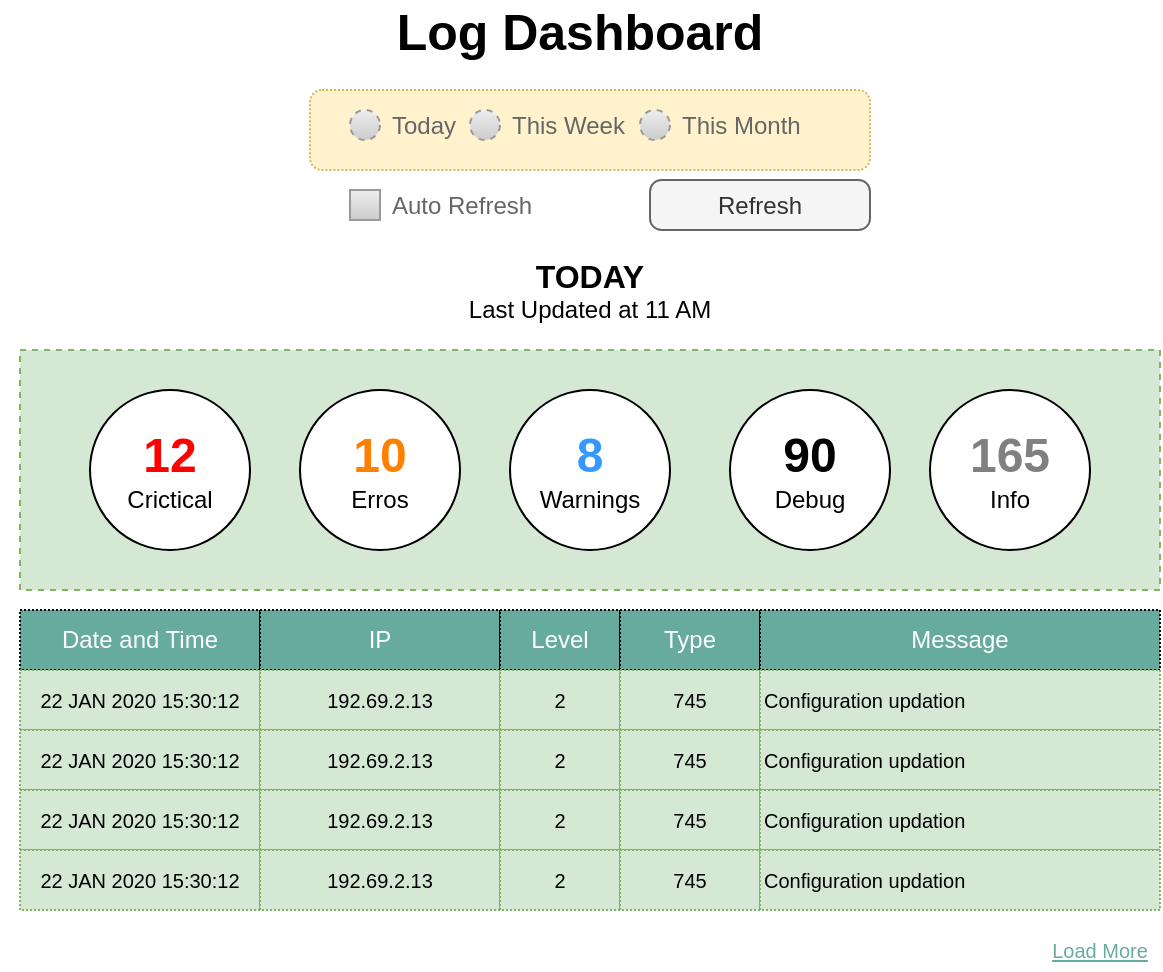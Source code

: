 <mxfile version="12.5.6" type="device" pages="4"><diagram id="CY9dRBQVcu9iBegZK_BO" name="Page-1"><mxGraphModel dx="772" dy="522" grid="1" gridSize="10" guides="1" tooltips="1" connect="1" arrows="1" fold="1" page="1" pageScale="1" pageWidth="850" pageHeight="1100" math="0" shadow="0"><root><mxCell id="0"/><mxCell id="1" parent="0"/><mxCell id="kKeSXgebGKGZV8-T8shZ-1" value="Log Dashboard" style="text;html=1;strokeColor=none;fillColor=none;align=center;verticalAlign=middle;whiteSpace=wrap;rounded=0;fontSize=25;fontStyle=1" vertex="1" parent="1"><mxGeometry x="60" y="30" width="580" height="20" as="geometry"/></mxCell><mxCell id="kKeSXgebGKGZV8-T8shZ-2" value="" style="rounded=1;whiteSpace=wrap;html=1;fontSize=25;dashed=1;fillColor=#fff2cc;strokeColor=#d6b656;dashPattern=1 1;" vertex="1" parent="1"><mxGeometry x="215" y="70" width="280" height="40" as="geometry"/></mxCell><mxCell id="kKeSXgebGKGZV8-T8shZ-4" value="Today" style="shape=ellipse;fillColor=#eeeeee;strokeColor=#999999;gradientColor=#cccccc;html=1;align=left;spacingLeft=4;fontSize=12;fontColor=#666666;labelPosition=right;shadow=0;dashed=1;" vertex="1" parent="1"><mxGeometry x="235" y="80" width="15" height="15" as="geometry"/></mxCell><mxCell id="kKeSXgebGKGZV8-T8shZ-5" value="This Week" style="shape=ellipse;fillColor=#eeeeee;strokeColor=#999999;gradientColor=#cccccc;html=1;align=left;spacingLeft=4;fontSize=12;fontColor=#666666;labelPosition=right;shadow=0;dashed=1;" vertex="1" parent="1"><mxGeometry x="295" y="80" width="15" height="15" as="geometry"/></mxCell><mxCell id="kKeSXgebGKGZV8-T8shZ-6" value="This Month" style="shape=ellipse;fillColor=#eeeeee;strokeColor=#999999;gradientColor=#cccccc;html=1;align=left;spacingLeft=4;fontSize=12;fontColor=#666666;labelPosition=right;shadow=0;dashed=1;" vertex="1" parent="1"><mxGeometry x="380" y="80" width="15" height="15" as="geometry"/></mxCell><mxCell id="kKeSXgebGKGZV8-T8shZ-7" value="" style="rounded=0;whiteSpace=wrap;html=1;fontSize=25;dashed=1;fillColor=#d5e8d4;strokeColor=#82b366;" vertex="1" parent="1"><mxGeometry x="70" y="200" width="570" height="120" as="geometry"/></mxCell><mxCell id="kKeSXgebGKGZV8-T8shZ-8" value="&lt;div&gt;&lt;font size=&quot;1&quot;&gt;&lt;b style=&quot;font-size: 16px&quot;&gt;TODAY&lt;/b&gt;&lt;/font&gt;&lt;/div&gt;&lt;div&gt;Last Updated at 11 AM&lt;br&gt;&lt;/div&gt;" style="text;html=1;strokeColor=none;fillColor=none;align=center;verticalAlign=middle;whiteSpace=wrap;rounded=0;dashed=1;fontSize=12;" vertex="1" parent="1"><mxGeometry x="220" y="160" width="270" height="20" as="geometry"/></mxCell><mxCell id="kKeSXgebGKGZV8-T8shZ-9" value="Refresh" style="rounded=1;whiteSpace=wrap;html=1;fontSize=12;arcSize=23;fillColor=#f5f5f5;strokeColor=#666666;fontColor=#333333;" vertex="1" parent="1"><mxGeometry x="385" y="115" width="110" height="25" as="geometry"/></mxCell><mxCell id="kKeSXgebGKGZV8-T8shZ-11" value="&lt;div&gt;&lt;font size=&quot;1&quot; color=&quot;#FF0000&quot;&gt;&lt;b style=&quot;font-size: 24px&quot;&gt;12&lt;/b&gt;&lt;/font&gt;&lt;/div&gt;&lt;div&gt;Crictical&lt;br&gt;&lt;/div&gt;" style="ellipse;whiteSpace=wrap;html=1;aspect=fixed;fontSize=12;" vertex="1" parent="1"><mxGeometry x="105" y="220" width="80" height="80" as="geometry"/></mxCell><mxCell id="kKeSXgebGKGZV8-T8shZ-12" value="&lt;div style=&quot;font-size: 24px&quot;&gt;&lt;font color=&quot;#FF8000&quot;&gt;&lt;b&gt;10&lt;/b&gt;&lt;/font&gt;&lt;/div&gt;&lt;div&gt;Erros&lt;br&gt;&lt;/div&gt;" style="ellipse;whiteSpace=wrap;html=1;aspect=fixed;fontSize=12;" vertex="1" parent="1"><mxGeometry x="210" y="220" width="80" height="80" as="geometry"/></mxCell><mxCell id="kKeSXgebGKGZV8-T8shZ-13" value="&lt;div&gt;&lt;font size=&quot;1&quot; color=&quot;#3399FF&quot;&gt;&lt;b style=&quot;font-size: 24px&quot;&gt;8&lt;/b&gt;&lt;/font&gt;&lt;/div&gt;&lt;div&gt;Warnings&lt;br&gt;&lt;/div&gt;" style="ellipse;whiteSpace=wrap;html=1;aspect=fixed;fontSize=12;" vertex="1" parent="1"><mxGeometry x="315" y="220" width="80" height="80" as="geometry"/></mxCell><mxCell id="kKeSXgebGKGZV8-T8shZ-14" value="&lt;div&gt;&lt;font size=&quot;1&quot;&gt;&lt;b style=&quot;font-size: 24px&quot;&gt;90&lt;/b&gt;&lt;/font&gt;&lt;/div&gt;&lt;div&gt;Debug&lt;br&gt;&lt;/div&gt;" style="ellipse;whiteSpace=wrap;html=1;aspect=fixed;fontSize=12;" vertex="1" parent="1"><mxGeometry x="425" y="220" width="80" height="80" as="geometry"/></mxCell><mxCell id="kKeSXgebGKGZV8-T8shZ-15" value="&lt;div style=&quot;font-size: 24px&quot;&gt;&lt;font color=&quot;#808080&quot;&gt;&lt;b&gt;165&lt;/b&gt;&lt;/font&gt;&lt;/div&gt;&lt;div&gt;Info&lt;br&gt;&lt;/div&gt;" style="ellipse;whiteSpace=wrap;html=1;aspect=fixed;fontSize=12;" vertex="1" parent="1"><mxGeometry x="525" y="220" width="80" height="80" as="geometry"/></mxCell><mxCell id="kKeSXgebGKGZV8-T8shZ-20" value="Auto Refresh" style="strokeWidth=1;shadow=0;dashed=0;align=center;html=1;shape=mxgraph.mockup.forms.rrect;rSize=0;fillColor=#eeeeee;strokeColor=#999999;gradientColor=#cccccc;align=left;spacingLeft=4;fontSize=12;fontColor=#666666;labelPosition=right;rounded=1;dashPattern=1 1;" vertex="1" parent="1"><mxGeometry x="235" y="120" width="15" height="15" as="geometry"/></mxCell><mxCell id="kKeSXgebGKGZV8-T8shZ-22" value="&lt;font style=&quot;font-size: 12px&quot;&gt;Date&lt;/font&gt; and Time" style="rounded=0;whiteSpace=wrap;html=1;dashed=1;dashPattern=1 1;fontSize=12;fillColor=#67AB9F;fontColor=#FFFFFF;" vertex="1" parent="1"><mxGeometry x="70" y="330" width="120" height="30" as="geometry"/></mxCell><mxCell id="kKeSXgebGKGZV8-T8shZ-23" value="IP" style="rounded=0;whiteSpace=wrap;html=1;dashed=1;dashPattern=1 1;fontSize=12;fillColor=#67AB9F;fontColor=#FFFFFF;" vertex="1" parent="1"><mxGeometry x="190" y="330" width="120" height="30" as="geometry"/></mxCell><mxCell id="kKeSXgebGKGZV8-T8shZ-24" value="Level" style="rounded=0;whiteSpace=wrap;html=1;dashed=1;dashPattern=1 1;fontSize=12;fillColor=#67AB9F;fontColor=#FFFFFF;" vertex="1" parent="1"><mxGeometry x="310" y="330" width="60" height="30" as="geometry"/></mxCell><mxCell id="kKeSXgebGKGZV8-T8shZ-25" value="Type" style="rounded=0;whiteSpace=wrap;html=1;dashed=1;dashPattern=1 1;fontSize=12;fillColor=#67AB9F;fontColor=#FFFFFF;" vertex="1" parent="1"><mxGeometry x="370" y="330" width="70" height="30" as="geometry"/></mxCell><mxCell id="kKeSXgebGKGZV8-T8shZ-26" value="Message" style="rounded=0;whiteSpace=wrap;html=1;dashed=1;dashPattern=1 1;fontSize=12;fillColor=#67AB9F;fontColor=#FFFFFF;" vertex="1" parent="1"><mxGeometry x="440" y="330" width="200" height="30" as="geometry"/></mxCell><mxCell id="kKeSXgebGKGZV8-T8shZ-27" value="22 JAN 2020 15:30:12" style="rounded=0;whiteSpace=wrap;html=1;dashed=1;dashPattern=1 1;fontSize=10;fillColor=#d5e8d4;strokeColor=#82b366;" vertex="1" parent="1"><mxGeometry x="70" y="360" width="120" height="30" as="geometry"/></mxCell><mxCell id="kKeSXgebGKGZV8-T8shZ-28" value="192.69.2.13" style="rounded=0;whiteSpace=wrap;html=1;dashed=1;dashPattern=1 1;fontSize=10;fillColor=#d5e8d4;strokeColor=#82b366;" vertex="1" parent="1"><mxGeometry x="190" y="360" width="120" height="30" as="geometry"/></mxCell><mxCell id="kKeSXgebGKGZV8-T8shZ-29" value="2" style="rounded=0;whiteSpace=wrap;html=1;dashed=1;dashPattern=1 1;fontSize=10;fillColor=#d5e8d4;strokeColor=#82b366;" vertex="1" parent="1"><mxGeometry x="310" y="360" width="60" height="30" as="geometry"/></mxCell><mxCell id="kKeSXgebGKGZV8-T8shZ-30" value="745" style="rounded=0;whiteSpace=wrap;html=1;dashed=1;dashPattern=1 1;fontSize=10;fillColor=#d5e8d4;strokeColor=#82b366;" vertex="1" parent="1"><mxGeometry x="370" y="360" width="70" height="30" as="geometry"/></mxCell><mxCell id="kKeSXgebGKGZV8-T8shZ-31" value="Configuration updation" style="rounded=0;whiteSpace=wrap;html=1;dashed=1;dashPattern=1 1;fontSize=10;fillColor=#d5e8d4;strokeColor=#82b366;align=left;" vertex="1" parent="1"><mxGeometry x="440" y="360" width="200" height="30" as="geometry"/></mxCell><mxCell id="kKeSXgebGKGZV8-T8shZ-32" value="22 JAN 2020 15:30:12" style="rounded=0;whiteSpace=wrap;html=1;dashed=1;dashPattern=1 1;fontSize=10;fillColor=#d5e8d4;strokeColor=#82b366;" vertex="1" parent="1"><mxGeometry x="70" y="390" width="120" height="30" as="geometry"/></mxCell><mxCell id="kKeSXgebGKGZV8-T8shZ-33" value="192.69.2.13" style="rounded=0;whiteSpace=wrap;html=1;dashed=1;dashPattern=1 1;fontSize=10;fillColor=#d5e8d4;strokeColor=#82b366;" vertex="1" parent="1"><mxGeometry x="190" y="390" width="120" height="30" as="geometry"/></mxCell><mxCell id="kKeSXgebGKGZV8-T8shZ-34" value="2" style="rounded=0;whiteSpace=wrap;html=1;dashed=1;dashPattern=1 1;fontSize=10;fillColor=#d5e8d4;strokeColor=#82b366;" vertex="1" parent="1"><mxGeometry x="310" y="390" width="60" height="30" as="geometry"/></mxCell><mxCell id="kKeSXgebGKGZV8-T8shZ-35" value="745" style="rounded=0;whiteSpace=wrap;html=1;dashed=1;dashPattern=1 1;fontSize=10;fillColor=#d5e8d4;strokeColor=#82b366;" vertex="1" parent="1"><mxGeometry x="370" y="390" width="70" height="30" as="geometry"/></mxCell><mxCell id="kKeSXgebGKGZV8-T8shZ-36" value="Configuration updation" style="rounded=0;whiteSpace=wrap;html=1;dashed=1;dashPattern=1 1;fontSize=10;fillColor=#d5e8d4;strokeColor=#82b366;align=left;" vertex="1" parent="1"><mxGeometry x="440" y="390" width="200" height="30" as="geometry"/></mxCell><mxCell id="kKeSXgebGKGZV8-T8shZ-37" value="22 JAN 2020 15:30:12" style="rounded=0;whiteSpace=wrap;html=1;dashed=1;dashPattern=1 1;fontSize=10;fillColor=#d5e8d4;strokeColor=#82b366;" vertex="1" parent="1"><mxGeometry x="70" y="420" width="120" height="30" as="geometry"/></mxCell><mxCell id="kKeSXgebGKGZV8-T8shZ-38" value="192.69.2.13" style="rounded=0;whiteSpace=wrap;html=1;dashed=1;dashPattern=1 1;fontSize=10;fillColor=#d5e8d4;strokeColor=#82b366;" vertex="1" parent="1"><mxGeometry x="190" y="420" width="120" height="30" as="geometry"/></mxCell><mxCell id="kKeSXgebGKGZV8-T8shZ-39" value="2" style="rounded=0;whiteSpace=wrap;html=1;dashed=1;dashPattern=1 1;fontSize=10;fillColor=#d5e8d4;strokeColor=#82b366;" vertex="1" parent="1"><mxGeometry x="310" y="420" width="60" height="30" as="geometry"/></mxCell><mxCell id="kKeSXgebGKGZV8-T8shZ-40" value="745" style="rounded=0;whiteSpace=wrap;html=1;dashed=1;dashPattern=1 1;fontSize=10;fillColor=#d5e8d4;strokeColor=#82b366;" vertex="1" parent="1"><mxGeometry x="370" y="420" width="70" height="30" as="geometry"/></mxCell><mxCell id="kKeSXgebGKGZV8-T8shZ-41" value="Configuration updation" style="rounded=0;whiteSpace=wrap;html=1;dashed=1;dashPattern=1 1;fontSize=10;fillColor=#d5e8d4;strokeColor=#82b366;align=left;" vertex="1" parent="1"><mxGeometry x="440" y="420" width="200" height="30" as="geometry"/></mxCell><mxCell id="kKeSXgebGKGZV8-T8shZ-42" value="22 JAN 2020 15:30:12" style="rounded=0;whiteSpace=wrap;html=1;dashed=1;dashPattern=1 1;fontSize=10;fillColor=#d5e8d4;strokeColor=#82b366;" vertex="1" parent="1"><mxGeometry x="70" y="450" width="120" height="30" as="geometry"/></mxCell><mxCell id="kKeSXgebGKGZV8-T8shZ-43" value="192.69.2.13" style="rounded=0;whiteSpace=wrap;html=1;dashed=1;dashPattern=1 1;fontSize=10;fillColor=#d5e8d4;strokeColor=#82b366;" vertex="1" parent="1"><mxGeometry x="190" y="450" width="120" height="30" as="geometry"/></mxCell><mxCell id="kKeSXgebGKGZV8-T8shZ-44" value="2" style="rounded=0;whiteSpace=wrap;html=1;dashed=1;dashPattern=1 1;fontSize=10;fillColor=#d5e8d4;strokeColor=#82b366;" vertex="1" parent="1"><mxGeometry x="310" y="450" width="60" height="30" as="geometry"/></mxCell><mxCell id="kKeSXgebGKGZV8-T8shZ-45" value="745" style="rounded=0;whiteSpace=wrap;html=1;dashed=1;dashPattern=1 1;fontSize=10;fillColor=#d5e8d4;strokeColor=#82b366;" vertex="1" parent="1"><mxGeometry x="370" y="450" width="70" height="30" as="geometry"/></mxCell><mxCell id="kKeSXgebGKGZV8-T8shZ-46" value="Configuration updation" style="rounded=0;whiteSpace=wrap;html=1;dashed=1;dashPattern=1 1;fontSize=10;fillColor=#d5e8d4;strokeColor=#82b366;align=left;" vertex="1" parent="1"><mxGeometry x="440" y="450" width="200" height="30" as="geometry"/></mxCell><mxCell id="kKeSXgebGKGZV8-T8shZ-47" value="Load More" style="text;html=1;strokeColor=none;fillColor=none;align=center;verticalAlign=middle;whiteSpace=wrap;rounded=0;dashed=1;dashPattern=1 1;fontSize=10;fontColor=#67AB9F;fontStyle=4" vertex="1" parent="1"><mxGeometry x="580" y="490" width="60" height="20" as="geometry"/></mxCell></root></mxGraphModel></diagram><diagram id="nWeIa8_SJTLqvQYL-EVV" name="Page-2"><mxGraphModel dx="772" dy="522" grid="1" gridSize="10" guides="1" tooltips="1" connect="1" arrows="1" fold="1" page="1" pageScale="1" pageWidth="850" pageHeight="1100" math="0" shadow="0"><root><mxCell id="KB-ZTzvJgmPBC_y8BjSK-0"/><mxCell id="KB-ZTzvJgmPBC_y8BjSK-1" parent="KB-ZTzvJgmPBC_y8BjSK-0"/><mxCell id="KB-ZTzvJgmPBC_y8BjSK-10" style="edgeStyle=orthogonalEdgeStyle;rounded=0;orthogonalLoop=1;jettySize=auto;html=1;fontSize=10;fontColor=#000000;" edge="1" parent="KB-ZTzvJgmPBC_y8BjSK-1" source="KB-ZTzvJgmPBC_y8BjSK-16" target="KB-ZTzvJgmPBC_y8BjSK-3"><mxGeometry relative="1" as="geometry"><mxPoint x="176.5" y="245" as="sourcePoint"/><Array as="points"><mxPoint x="280" y="190"/><mxPoint x="280" y="190"/></Array></mxGeometry></mxCell><mxCell id="KB-ZTzvJgmPBC_y8BjSK-9" style="edgeStyle=orthogonalEdgeStyle;rounded=0;orthogonalLoop=1;jettySize=auto;html=1;entryX=0;entryY=0.3;entryDx=0;entryDy=0;fontSize=10;fontColor=#000000;" edge="1" parent="KB-ZTzvJgmPBC_y8BjSK-1" source="KB-ZTzvJgmPBC_y8BjSK-3" target="KB-ZTzvJgmPBC_y8BjSK-4"><mxGeometry relative="1" as="geometry"/></mxCell><mxCell id="KB-ZTzvJgmPBC_y8BjSK-3" value="Server" style="shape=cube;whiteSpace=wrap;html=1;boundedLbl=1;backgroundOutline=1;darkOpacity=0.05;darkOpacity2=0.1;rounded=1;dashed=1;dashPattern=1 1;fillColor=#FFFFFF;fontSize=10;fontColor=#000000;align=center;verticalAlign=bottom;" vertex="1" parent="KB-ZTzvJgmPBC_y8BjSK-1"><mxGeometry x="320" y="100" width="180" height="270" as="geometry"/></mxCell><mxCell id="KB-ZTzvJgmPBC_y8BjSK-4" value="MySQL" style="shape=cylinder;whiteSpace=wrap;html=1;boundedLbl=1;backgroundOutline=1;rounded=1;fillColor=#FFFFFF;fontSize=10;fontColor=#000000;align=center;" vertex="1" parent="KB-ZTzvJgmPBC_y8BjSK-1"><mxGeometry x="570" y="190" width="60" height="80" as="geometry"/></mxCell><mxCell id="KB-ZTzvJgmPBC_y8BjSK-5" value="MAC" style="rounded=0;whiteSpace=wrap;html=1;dashed=1;dashPattern=1 1;fillColor=#FFFFFF;fontSize=10;fontColor=#000000;align=center;" vertex="1" parent="KB-ZTzvJgmPBC_y8BjSK-1"><mxGeometry x="350" y="310" width="140" height="30" as="geometry"/></mxCell><mxCell id="KB-ZTzvJgmPBC_y8BjSK-6" value="JRE 8" style="rounded=0;whiteSpace=wrap;html=1;dashed=1;dashPattern=1 1;fillColor=#FFFFFF;fontSize=10;fontColor=#000000;align=center;" vertex="1" parent="KB-ZTzvJgmPBC_y8BjSK-1"><mxGeometry x="350" y="280" width="140" height="30" as="geometry"/></mxCell><mxCell id="KB-ZTzvJgmPBC_y8BjSK-7" value="Tomcat" style="rounded=0;whiteSpace=wrap;html=1;dashed=1;dashPattern=1 1;fillColor=#FFFFFF;fontSize=10;fontColor=#000000;align=center;" vertex="1" parent="KB-ZTzvJgmPBC_y8BjSK-1"><mxGeometry x="350" y="250" width="140" height="30" as="geometry"/></mxCell><mxCell id="KB-ZTzvJgmPBC_y8BjSK-8" value="Log Server" style="rounded=0;whiteSpace=wrap;html=1;dashed=1;dashPattern=1 1;fillColor=#FFFFFF;fontSize=10;fontColor=#000000;align=center;verticalAlign=bottom;" vertex="1" parent="KB-ZTzvJgmPBC_y8BjSK-1"><mxGeometry x="350" y="130" width="140" height="120" as="geometry"/></mxCell><mxCell id="KB-ZTzvJgmPBC_y8BjSK-12" style="edgeStyle=orthogonalEdgeStyle;rounded=0;orthogonalLoop=1;jettySize=auto;html=1;entryX=0.011;entryY=0.885;entryDx=0;entryDy=0;entryPerimeter=0;fontSize=10;fontColor=#000000;" edge="1" parent="KB-ZTzvJgmPBC_y8BjSK-1" source="KB-ZTzvJgmPBC_y8BjSK-11"><mxGeometry relative="1" as="geometry"><mxPoint x="321.98" y="301.95" as="targetPoint"/></mxGeometry></mxCell><mxCell id="KB-ZTzvJgmPBC_y8BjSK-11" value="Admin Browser" style="outlineConnect=0;dashed=0;verticalLabelPosition=bottom;verticalAlign=top;align=center;html=1;shape=mxgraph.aws3.management_console;fillColor=#000000;gradientColor=none;rounded=1;dashPattern=1 1;fontSize=10;fontColor=#000000;" vertex="1" parent="KB-ZTzvJgmPBC_y8BjSK-1"><mxGeometry x="100" y="270" width="63" height="63" as="geometry"/></mxCell><mxCell id="KB-ZTzvJgmPBC_y8BjSK-13" value="Spring Context" style="rounded=0;whiteSpace=wrap;html=1;fillColor=none;fontSize=10;fontColor=#000000;align=center;" vertex="1" parent="KB-ZTzvJgmPBC_y8BjSK-1"><mxGeometry x="360" y="190" width="120" height="20" as="geometry"/></mxCell><mxCell id="KB-ZTzvJgmPBC_y8BjSK-14" value="&lt;div&gt;Controller&lt;/div&gt;(REST)" style="rounded=0;whiteSpace=wrap;html=1;fillColor=none;fontSize=10;fontColor=#000000;align=center;" vertex="1" parent="KB-ZTzvJgmPBC_y8BjSK-1"><mxGeometry x="360" y="150" width="60" height="40" as="geometry"/></mxCell><mxCell id="KB-ZTzvJgmPBC_y8BjSK-15" value="&lt;div&gt;Repository&lt;/div&gt;(JPA/HBM)" style="rounded=0;whiteSpace=wrap;html=1;fillColor=none;fontSize=10;fontColor=#000000;align=center;" vertex="1" parent="KB-ZTzvJgmPBC_y8BjSK-1"><mxGeometry x="420" y="150" width="60" height="40" as="geometry"/></mxCell><mxCell id="KB-ZTzvJgmPBC_y8BjSK-16" value="Devices" style="shape=image;html=1;verticalAlign=top;verticalLabelPosition=bottom;labelBackgroundColor=#ffffff;imageAspect=0;aspect=fixed;image=https://cdn0.iconfinder.com/data/icons/typicons-2/24/device-phone-128.png;rounded=1;fillColor=none;fontSize=10;fontColor=#000000;align=center;" vertex="1" parent="KB-ZTzvJgmPBC_y8BjSK-1"><mxGeometry x="96" y="154.5" width="71" height="71" as="geometry"/></mxCell></root></mxGraphModel></diagram><diagram id="lMOahuQ32M7r69F_9Ksb" name="Page-3"><mxGraphModel dx="772" dy="522" grid="1" gridSize="10" guides="1" tooltips="1" connect="1" arrows="1" fold="1" page="1" pageScale="1" pageWidth="850" pageHeight="1100" math="0" shadow="0"><root><mxCell id="eq5Fh2ncXjgzUKPJDA1q-0"/><mxCell id="eq5Fh2ncXjgzUKPJDA1q-1" parent="eq5Fh2ncXjgzUKPJDA1q-0"/><mxCell id="eq5Fh2ncXjgzUKPJDA1q-11" style="edgeStyle=orthogonalEdgeStyle;rounded=0;orthogonalLoop=1;jettySize=auto;html=1;fontSize=10;fontColor=#000000;endArrow=none;endFill=0;" edge="1" parent="eq5Fh2ncXjgzUKPJDA1q-1" source="eq5Fh2ncXjgzUKPJDA1q-2" target="eq5Fh2ncXjgzUKPJDA1q-3"><mxGeometry relative="1" as="geometry"/></mxCell><mxCell id="eq5Fh2ncXjgzUKPJDA1q-12" style="edgeStyle=orthogonalEdgeStyle;rounded=0;orthogonalLoop=1;jettySize=auto;html=1;fontSize=10;fontColor=#000000;endArrow=none;endFill=0;" edge="1" parent="eq5Fh2ncXjgzUKPJDA1q-1" source="eq5Fh2ncXjgzUKPJDA1q-2" target="eq5Fh2ncXjgzUKPJDA1q-9"><mxGeometry relative="1" as="geometry"/></mxCell><mxCell id="eq5Fh2ncXjgzUKPJDA1q-13" style="edgeStyle=orthogonalEdgeStyle;rounded=0;orthogonalLoop=1;jettySize=auto;html=1;entryX=0.611;entryY=0.025;entryDx=0;entryDy=0;entryPerimeter=0;fontSize=10;fontColor=#000000;startArrow=diamond;startFill=1;endArrow=none;endFill=0;" edge="1" parent="eq5Fh2ncXjgzUKPJDA1q-1" source="eq5Fh2ncXjgzUKPJDA1q-2" target="eq5Fh2ncXjgzUKPJDA1q-10"><mxGeometry relative="1" as="geometry"/></mxCell><mxCell id="eq5Fh2ncXjgzUKPJDA1q-2" value="LogDashBoardContainer" style="rounded=0;whiteSpace=wrap;html=1;fillColor=none;fontSize=10;fontColor=#000000;align=center;verticalAlign=middle;" vertex="1" parent="eq5Fh2ncXjgzUKPJDA1q-1"><mxGeometry x="170" y="100" width="170" height="30" as="geometry"/></mxCell><mxCell id="eq5Fh2ncXjgzUKPJDA1q-3" value="Filter" style="rounded=0;whiteSpace=wrap;html=1;fillColor=none;fontSize=10;fontColor=#000000;align=center;verticalAlign=middle;" vertex="1" parent="eq5Fh2ncXjgzUKPJDA1q-1"><mxGeometry x="100" y="170" width="90" height="40" as="geometry"/></mxCell><mxCell id="eq5Fh2ncXjgzUKPJDA1q-7" value="Indicator" style="rounded=0;whiteSpace=wrap;html=1;fillColor=none;fontSize=10;fontColor=#000000;align=center;verticalAlign=middle;" vertex="1" parent="eq5Fh2ncXjgzUKPJDA1q-1"><mxGeometry x="210" y="240" width="90" height="40" as="geometry"/></mxCell><mxCell id="eq5Fh2ncXjgzUKPJDA1q-14" style="edgeStyle=orthogonalEdgeStyle;rounded=0;orthogonalLoop=1;jettySize=auto;html=1;fontSize=10;fontColor=#000000;startArrow=diamond;startFill=1;endArrow=none;endFill=0;" edge="1" parent="eq5Fh2ncXjgzUKPJDA1q-1" source="eq5Fh2ncXjgzUKPJDA1q-9" target="eq5Fh2ncXjgzUKPJDA1q-7"><mxGeometry relative="1" as="geometry"/></mxCell><mxCell id="eq5Fh2ncXjgzUKPJDA1q-9" value="LogStatsContainer" style="rounded=0;whiteSpace=wrap;html=1;fillColor=none;fontSize=10;fontColor=#000000;align=center;verticalAlign=middle;" vertex="1" parent="eq5Fh2ncXjgzUKPJDA1q-1"><mxGeometry x="210" y="170" width="90" height="40" as="geometry"/></mxCell><mxCell id="eq5Fh2ncXjgzUKPJDA1q-10" value="LogTable" style="rounded=0;whiteSpace=wrap;html=1;fillColor=none;fontSize=10;fontColor=#000000;align=center;verticalAlign=middle;" vertex="1" parent="eq5Fh2ncXjgzUKPJDA1q-1"><mxGeometry x="320" y="170" width="90" height="40" as="geometry"/></mxCell></root></mxGraphModel></diagram><diagram id="fgkmAXINW1iHsNfy3NND" name="Page-4"><mxGraphModel dx="772" dy="522" grid="1" gridSize="10" guides="1" tooltips="1" connect="1" arrows="1" fold="1" page="1" pageScale="1" pageWidth="850" pageHeight="1100" math="0" shadow="0"><root><mxCell id="5XNpf48cn60ptzJoOBYN-0"/><mxCell id="5XNpf48cn60ptzJoOBYN-1" parent="5XNpf48cn60ptzJoOBYN-0"/><mxCell id="5XNpf48cn60ptzJoOBYN-2" value="&lt;div&gt;LogServer&lt;/div&gt;&lt;div&gt;@SpringBootApplciation&lt;br&gt;&lt;/div&gt;" style="rounded=0;whiteSpace=wrap;html=1;fillColor=none;fontSize=10;fontColor=#000000;align=center;" vertex="1" parent="5XNpf48cn60ptzJoOBYN-1"><mxGeometry x="170" y="80" width="120" height="60" as="geometry"/></mxCell><mxCell id="5XNpf48cn60ptzJoOBYN-3" value="&lt;div&gt;LogRepository&lt;/div&gt;&lt;div&gt;@Repository&lt;br&gt;&lt;/div&gt;" style="rounded=0;whiteSpace=wrap;html=1;fillColor=none;fontSize=10;fontColor=#000000;align=center;" vertex="1" parent="5XNpf48cn60ptzJoOBYN-1"><mxGeometry x="470" y="160" width="120" height="60" as="geometry"/></mxCell><mxCell id="5XNpf48cn60ptzJoOBYN-9" style="edgeStyle=orthogonalEdgeStyle;rounded=0;orthogonalLoop=1;jettySize=auto;html=1;startArrow=none;startFill=0;endArrow=classic;endFill=1;fontSize=10;fontColor=#000000;" edge="1" parent="5XNpf48cn60ptzJoOBYN-1" source="5XNpf48cn60ptzJoOBYN-4" target="5XNpf48cn60ptzJoOBYN-3"><mxGeometry relative="1" as="geometry"/></mxCell><mxCell id="5XNpf48cn60ptzJoOBYN-4" value="&lt;div&gt;LogService&lt;/div&gt;&lt;div&gt;@Service&lt;br&gt;&lt;/div&gt;" style="rounded=0;whiteSpace=wrap;html=1;fillColor=none;fontSize=10;fontColor=#000000;align=center;" vertex="1" parent="5XNpf48cn60ptzJoOBYN-1"><mxGeometry x="320" y="160" width="120" height="60" as="geometry"/></mxCell><mxCell id="5XNpf48cn60ptzJoOBYN-10" style="edgeStyle=orthogonalEdgeStyle;rounded=0;orthogonalLoop=1;jettySize=auto;html=1;startArrow=none;startFill=0;endArrow=classic;endFill=1;fontSize=10;fontColor=#000000;" edge="1" parent="5XNpf48cn60ptzJoOBYN-1" source="5XNpf48cn60ptzJoOBYN-5" target="5XNpf48cn60ptzJoOBYN-4"><mxGeometry relative="1" as="geometry"/></mxCell><mxCell id="5XNpf48cn60ptzJoOBYN-5" value="&lt;div&gt;LogController&lt;/div&gt;&lt;div&gt;@RestController&lt;br&gt;&lt;/div&gt;" style="rounded=0;whiteSpace=wrap;html=1;fillColor=none;fontSize=10;fontColor=#000000;align=center;" vertex="1" parent="5XNpf48cn60ptzJoOBYN-1"><mxGeometry x="170" y="160" width="120" height="60" as="geometry"/></mxCell><mxCell id="5XNpf48cn60ptzJoOBYN-6" value="&lt;div&gt;Message&lt;/div&gt;&lt;div&gt;@Entity&lt;br&gt;&lt;/div&gt;" style="rounded=0;whiteSpace=wrap;html=1;fillColor=none;fontSize=10;fontColor=#000000;align=center;" vertex="1" parent="5XNpf48cn60ptzJoOBYN-1"><mxGeometry x="170" y="240" width="120" height="60" as="geometry"/></mxCell><mxCell id="5XNpf48cn60ptzJoOBYN-7" value="&lt;div&gt;Stats&lt;/div&gt;&lt;div&gt;(Java Bean)&lt;br&gt;&lt;/div&gt;" style="rounded=0;whiteSpace=wrap;html=1;fillColor=none;fontSize=10;fontColor=#000000;align=center;" vertex="1" parent="5XNpf48cn60ptzJoOBYN-1"><mxGeometry x="320" y="240" width="120" height="60" as="geometry"/></mxCell><mxCell id="5XNpf48cn60ptzJoOBYN-8" value="&lt;div&gt;LogException&lt;/div&gt;&lt;div&gt;(Exception)&lt;br&gt;&lt;/div&gt;" style="rounded=0;whiteSpace=wrap;html=1;fillColor=none;fontSize=10;fontColor=#000000;align=center;" vertex="1" parent="5XNpf48cn60ptzJoOBYN-1"><mxGeometry x="170" y="320" width="120" height="60" as="geometry"/></mxCell></root></mxGraphModel></diagram></mxfile>
